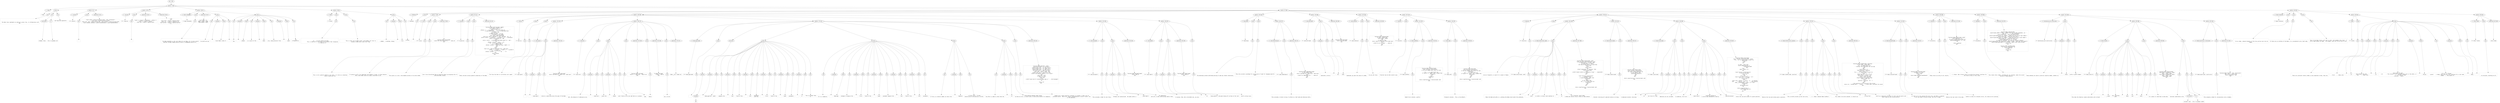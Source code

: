 digraph lpegNode {

node [fontname=Helvetica]
edge [style=dashed]

doc_0 [label="doc - 652"]


doc_0 -> { section_1}
{rank=same; section_1}

section_1 [label="section: 1-618"]


// END RANK doc_0

section_1 -> { header_2 prose_3 section_4 section_5 section_6 section_7 section_8 section_9}
{rank=same; header_2 prose_3 section_4 section_5 section_6 section_7 section_8 section_9}

header_2 [label="1 : Node"]

prose_3 [label="prose"]

section_4 [label="section: 8-17"]

section_5 [label="section: 18-37"]

section_6 [label="section: 38-54"]

section_7 [label="section: 55-66"]

section_8 [label="section: 67-580"]

section_9 [label="section: 619-642"]


// END RANK section_1

header_2 -> leaf_10
leaf_10  [color=Gray,shape=rectangle,fontname=Inconsolata,label="* Node"]
// END RANK header_2

prose_3 -> { raw_11 link_12 raw_13}
{rank=same; raw_11 link_12 raw_13}

raw_11 [label="raw"]

link_12 [label="link"]

raw_13 [label="raw"]


// END RANK prose_3

raw_11 -> leaf_14
leaf_14  [color=Gray,shape=rectangle,fontname=Inconsolata,label="


  The Node class implements an abstract syntax tree, in collaboration with
the "]
// END RANK raw_11

link_12 -> { anchortext_15 url_16}
{rank=same; anchortext_15 url_16}

anchortext_15 [label="anchortext"]

url_16 [label="url"]


// END RANK link_12

anchortext_15 -> leaf_17
leaf_17  [color=Gray,shape=rectangle,fontname=Inconsolata,label="Grammar class"]
// END RANK anchortext_15

url_16 -> leaf_18
leaf_18  [color=Gray,shape=rectangle,fontname=Inconsolata,label="hts://~/grammar.orb"]
// END RANK url_16

raw_13 -> leaf_19
leaf_19  [color=Gray,shape=rectangle,fontname=Inconsolata,label=" and lpeg more generally.

"]
// END RANK raw_13

section_4 -> { header_20 prose_21 codeblock_22}
{rank=same; header_20 prose_21 codeblock_22}

header_20 [label="4 : asserts"]

prose_21 [label="prose"]

codeblock_22 [label="code block 10-15"]


// END RANK section_4

header_20 -> leaf_23
leaf_23  [color=Gray,shape=rectangle,fontname=Inconsolata,label="**** asserts"]
// END RANK header_20

prose_21 -> { raw_24}
{rank=same; raw_24}

raw_24 [label="raw"]


// END RANK prose_21

raw_24 -> leaf_25
leaf_25  [color=Gray,shape=rectangle,fontname=Inconsolata,label="
"]
// END RANK raw_24

codeblock_22 -> leaf_26
leaf_26  [color=Gray,shape=rectangle,fontname=Inconsolata,label="local yield = assert(coroutine.yield, \"uses coroutines\")
local wrap = assert(coroutine.wrap)
local sub, find = assert(string.sub, \"uses string\"), assert(string.find)
local setmeta, getmeta = assert(setmetatable), assert(getmetatable)"]
// END RANK codeblock_22

section_5 -> { header_27 prose_28 codeblock_29 codeblock_30}
{rank=same; header_27 prose_28 codeblock_29 codeblock_30}

header_27 [label="4 : requires"]

prose_28 [label="prose"]

codeblock_29 [label="code block 20-24"]

codeblock_30 [label="code block 28-35"]


// END RANK section_5

header_27 -> leaf_31
leaf_31  [color=Gray,shape=rectangle,fontname=Inconsolata,label="**** requires"]
// END RANK header_27

prose_28 -> { raw_32}
{rank=same; raw_32}

raw_32 [label="raw"]


// END RANK prose_28

raw_32 -> leaf_33
leaf_33  [color=Gray,shape=rectangle,fontname=Inconsolata,label="
"]
// END RANK raw_32

codeblock_29 -> leaf_34
leaf_34  [color=Gray,shape=rectangle,fontname=Inconsolata,label="local s = require \"singletons\" . status ()
local a = require \"anterm\"
local dot = require \"espalier/dot\""]
// END RANK codeblock_29

codeblock_30 -> leaf_35
leaf_35  [color=Gray,shape=rectangle,fontname=Inconsolata,label="   -- ergo
   --[[
   local html = require \"espalier/html\"
   local css  = require \"espalier/css\"
   local portal = require \"espalier/portal\"
   --]]"]
// END RANK codeblock_30

section_6 -> { header_36 prose_37 codeblock_38 prose_39 prose_40}
{rank=same; header_36 prose_37 codeblock_38 prose_39 prose_40}

header_36 [label="2 : Node metatable"]

prose_37 [label="prose"]

codeblock_38 [label="code block 43-47"]

prose_39 [label="prose"]

prose_40 [label="prose"]


// END RANK section_6

header_36 -> leaf_41
leaf_41  [color=Gray,shape=rectangle,fontname=Inconsolata,label="** Node metatable"]
// END RANK header_36

prose_37 -> { raw_42}
{rank=same; raw_42}

raw_42 [label="raw"]


// END RANK prose_37

raw_42 -> leaf_43
leaf_43  [color=Gray,shape=rectangle,fontname=Inconsolata,label="

  The Node metatable is the root table for any Node, all of which should
subclass through [[Node:inherit()][hts://~/node#node:inherit()]].
"]
// END RANK raw_42

codeblock_38 -> leaf_44
leaf_44  [color=Gray,shape=rectangle,fontname=Inconsolata,label="local Node = {}
Node.__index = Node
Node.isNode = Node"]
// END RANK codeblock_38

prose_39 -> { raw_45 prespace_46 literal_47 raw_48}
{rank=same; raw_45 prespace_46 literal_47 raw_48}

raw_45 [label="raw"]

prespace_46 [label="prespace"]

literal_47 [label="literal"]

raw_48 [label="raw"]


// END RANK prose_39

raw_45 -> leaf_49
leaf_49  [color=Gray,shape=rectangle,fontname=Inconsolata,label="
we would now say"]
// END RANK raw_45

prespace_46 -> leaf_50
leaf_50  [color=Gray,shape=rectangle,fontname=Inconsolata,label=" "]
// END RANK prespace_46

literal_47 -> leaf_51
leaf_51  [color=Gray,shape=rectangle,fontname=Inconsolata,label="local Node = meta {}"]
// END RANK literal_47

raw_48 -> leaf_52
leaf_52  [color=Gray,shape=rectangle,fontname=Inconsolata,label=".
"]
// END RANK raw_48

prose_40 -> { raw_53 prespace_54 literal_55 raw_56 prespace_57 literal_58 raw_59 prespace_60 literal_61 raw_62}
{rank=same; raw_53 prespace_54 literal_55 raw_56 prespace_57 literal_58 raw_59 prespace_60 literal_61 raw_62}

raw_53 [label="raw"]

prespace_54 [label="prespace"]

literal_55 [label="literal"]

raw_56 [label="raw"]

prespace_57 [label="prespace"]

literal_58 [label="literal"]

raw_59 [label="raw"]

prespace_60 [label="prespace"]

literal_61 [label="literal"]

raw_62 [label="raw"]


// END RANK prose_40

raw_53 -> leaf_63
leaf_63  [color=Gray,shape=rectangle,fontname=Inconsolata,label="
The"]
// END RANK raw_53

prespace_54 -> leaf_64
leaf_64  [color=Gray,shape=rectangle,fontname=Inconsolata,label=" "]
// END RANK prespace_54

literal_55 -> leaf_65
leaf_65  [color=Gray,shape=rectangle,fontname=Inconsolata,label="isNode"]
// END RANK literal_55

raw_56 -> leaf_66
leaf_66  [color=Gray,shape=rectangle,fontname=Inconsolata,label=" is a quirk of the"]
// END RANK raw_56

prespace_57 -> leaf_67
leaf_67  [color=Gray,shape=rectangle,fontname=Inconsolata,label=" "]
// END RANK prespace_57

literal_58 -> leaf_68
leaf_68  [color=Gray,shape=rectangle,fontname=Inconsolata,label="Node"]
// END RANK literal_58

raw_59 -> leaf_69
leaf_69  [color=Gray,shape=rectangle,fontname=Inconsolata,label=" arcy, being distinct from"]
// END RANK raw_59

prespace_60 -> leaf_70
leaf_70  [color=Gray,shape=rectangle,fontname=Inconsolata,label=" "]
// END RANK prespace_60

literal_61 -> leaf_71
leaf_71  [color=Gray,shape=rectangle,fontname=Inconsolata,label="idEst"]
// END RANK literal_61

raw_62 -> leaf_72
leaf_72  [color=Gray,shape=rectangle,fontname=Inconsolata,label=" for
orthogonality.

"]
// END RANK raw_62

section_7 -> { header_73 prose_74 prose_75 prose_76}
{rank=same; header_73 prose_74 prose_75 prose_76}

header_73 [label="2 : Fields"]

prose_74 [label="prose"]

prose_75 [label="prose"]

prose_76 [label="prose"]


// END RANK section_7

header_73 -> leaf_77
leaf_77  [color=Gray,shape=rectangle,fontname=Inconsolata,label="** Fields"]
// END RANK header_73

prose_74 -> { raw_78}
{rank=same; raw_78}

raw_78 [label="raw"]


// END RANK prose_74

raw_78 -> leaf_79
leaf_79  [color=Gray,shape=rectangle,fontname=Inconsolata,label="

   - id :  A string naming the Node.
           This is identical to the name of the pattern that recognizes
           or captures it.
"]
// END RANK raw_78

prose_75 -> { raw_80}
{rank=same; raw_80}

raw_80 [label="raw"]


// END RANK prose_75

raw_80 -> leaf_81
leaf_81  [color=Gray,shape=rectangle,fontname=Inconsolata,label="
           This is never set on Node itself, and Grammar will fail to
           produce a Node which lacks this flag.
"]
// END RANK raw_80

prose_76 -> { raw_82 prespace_83 literal_84 raw_85}
{rank=same; raw_82 prespace_83 literal_84 raw_85}

raw_82 [label="raw"]

prespace_83 [label="prespace"]

literal_84 [label="literal"]

raw_85 [label="raw"]


// END RANK prose_76

raw_82 -> leaf_86
leaf_86  [color=Gray,shape=rectangle,fontname=Inconsolata,label="
   - isNode :  A boolean, always"]
// END RANK raw_82

prespace_83 -> leaf_87
leaf_87  [color=Gray,shape=rectangle,fontname=Inconsolata,label=" "]
// END RANK prespace_83

literal_84 -> leaf_88
leaf_88  [color=Gray,shape=rectangle,fontname=Inconsolata,label="true"]
// END RANK literal_84

raw_85 -> leaf_89
leaf_89  [color=Gray,shape=rectangle,fontname=Inconsolata,label="/truthy.

"]
// END RANK raw_85

section_8 -> { header_90 prose_91 section_92 section_93 section_94 section_95 section_96 section_97 section_98 section_99 section_100 section_101 section_102}
{rank=same; header_90 prose_91 section_92 section_93 section_94 section_95 section_96 section_97 section_98 section_99 section_100 section_101 section_102}

header_90 [label="2 : Methods"]

prose_91 [label="prose"]

section_92 [label="section: 70-84"]

section_93 [label="section: 85-127"]

section_94 [label="section: 128-238"]

section_95 [label="section: 254-261"]

section_96 [label="section: 276-286"]

section_97 [label="section: 287-306"]

section_98 [label="section: 307-333"]

section_99 [label="section: 356-512"]

section_100 [label="section: 530-548"]

section_101 [label="section: 549-580"]

section_102 [label="section: 581-606"]


// END RANK section_8

header_90 -> leaf_103
leaf_103  [color=Gray,shape=rectangle,fontname=Inconsolata,label="** Methods"]
// END RANK header_90

prose_91 -> { raw_104}
{rank=same; raw_104}

raw_104 [label="raw"]


// END RANK prose_91

raw_104 -> leaf_105
leaf_105  [color=Gray,shape=rectangle,fontname=Inconsolata,label="

"]
// END RANK raw_104

section_92 -> { header_106 prose_107 prose_108 codeblock_109}
{rank=same; header_106 prose_107 prose_108 codeblock_109}

header_106 [label="4 : toLua"]

prose_107 [label="prose"]

prose_108 [label="prose"]

codeblock_109 [label="code block 78-82"]


// END RANK section_92

header_106 -> leaf_110
leaf_110  [color=Gray,shape=rectangle,fontname=Inconsolata,label="**** toLua"]
// END RANK header_106

prose_107 -> { raw_111}
{rank=same; raw_111}

raw_111 [label="raw"]


// END RANK prose_107

raw_111 -> leaf_112
leaf_112  [color=Gray,shape=rectangle,fontname=Inconsolata,label="

This is not a general method in any sense, it's here as a backstop
while I build out Clu.
"]
// END RANK raw_111

prose_108 -> { raw_113}
{rank=same; raw_113}

raw_113 [label="raw"]


// END RANK prose_108

raw_113 -> leaf_114
leaf_114  [color=Gray,shape=rectangle,fontname=Inconsolata,label="
I'm going to call it an important root method: it says, in plain English,
that a bare Node cannot be simply converted to Lua.
"]
// END RANK raw_113

codeblock_109 -> leaf_115
leaf_115  [color=Gray,shape=rectangle,fontname=Inconsolata,label="function Node.toLua(node)
  s:halt(\"No toLua method for \" .. node.id)
end"]
// END RANK codeblock_109

section_93 -> { header_116 prose_117 prose_118 codeblock_119}
{rank=same; header_116 prose_117 prose_118 codeblock_119}

header_116 [label="3 : Visualizer"]

prose_117 [label="prose"]

prose_118 [label="prose"]

codeblock_119 [label="code block 94-125"]


// END RANK section_93

header_116 -> leaf_120
leaf_120  [color=Gray,shape=rectangle,fontname=Inconsolata,label="*** Visualizer"]
// END RANK header_116

prose_117 -> { raw_121}
{rank=same; raw_121}

raw_121 [label="raw"]


// END RANK prose_117

raw_121 -> leaf_122
leaf_122  [color=Gray,shape=rectangle,fontname=Inconsolata,label="

This gives us a nice, tree-shaped printout of an entire Node.
"]
// END RANK raw_121

prose_118 -> { raw_123}
{rank=same; raw_123}

raw_123 [label="raw"]


// END RANK prose_118

raw_123 -> leaf_124
leaf_124  [color=Gray,shape=rectangle,fontname=Inconsolata,label="
We're less disciplined than we should be about up-assigning this to
inherited Node classes.
"]
// END RANK raw_123

codeblock_119 -> leaf_125
leaf_125  [color=Gray,shape=rectangle,fontname=Inconsolata,label="function Node.toString(node, depth)
   local depth = depth or 0
   local phrase = \"\"
   phrase = (\"  \"):rep(depth) .. a.bright(node.id) .. \"    \"
      .. a.cyan(node.first) .. \"-\" .. a.cyan(node.last)
   if node[1] then
      local extra = \"    \"
      if Node.len(node) > 56 then
         --  Truncate in the middle
         local span = Node.span(node)
         local pre, post = sub(span, 1, 26), sub(span, -26, -1)
         extra = extra .. a.dim(pre) .. a.bright(\"………\") .. a.dim(post)
         extra = extra:gsub(\"\\n\", \"◼︎\")
      else
         extra = extra .. a.dim(Node.span(node):gsub(\"\\n\", \"◼︎\"))
      end
      phrase = phrase .. extra .. \"\\n\"
      for _,v in ipairs(node) do
         if (v.isNode) then
            phrase = phrase .. Node.toString(v, depth + 1)
         end
      end
   else
      local val = node.str:sub(node.first, node.last)
                          :gsub(\" \", a.clear() .. a.dim(\"_\") .. a.green())
      val = a.green(val)
      phrase = phrase .. \"    \" .. val  .. \"\\n\"
   end
   return phrase
end"]
// END RANK codeblock_119

section_94 -> { header_126 prose_127 prose_128 section_129 section_130 section_131 section_132 section_133}
{rank=same; header_126 prose_127 prose_128 section_129 section_130 section_131 section_132 section_133}

header_126 [label="3 : Metrics"]

prose_127 [label="prose"]

prose_128 [label="prose"]

section_129 [label="section: 135-145"]

section_130 [label="section: 146-174"]

section_131 [label="section: 175-222"]

section_132 [label="section: 223-238"]

section_133 [label="section: 239-253"]


// END RANK section_94

header_126 -> leaf_134
leaf_134  [color=Gray,shape=rectangle,fontname=Inconsolata,label="*** Metrics"]
// END RANK header_126

prose_127 -> { raw_135}
{rank=same; raw_135}

raw_135 [label="raw"]


// END RANK prose_127

raw_135 -> leaf_136
leaf_136  [color=Gray,shape=rectangle,fontname=Inconsolata,label="

These retrieve various general properties of the Node.
"]
// END RANK raw_135

prose_128 -> { raw_137}
{rank=same; raw_137}

raw_137 [label="raw"]


// END RANK prose_128

raw_137 -> leaf_138
leaf_138  [color=Gray,shape=rectangle,fontname=Inconsolata,label="
The focus has been on correctness over speed.

"]
// END RANK raw_137

section_129 -> { header_139 prose_140 codeblock_141}
{rank=same; header_139 prose_140 codeblock_141}

header_139 [label="4 : node:span()"]

prose_140 [label="prose"]

codeblock_141 [label="code block 139-143"]


// END RANK section_129

header_139 -> leaf_142
leaf_142  [color=Gray,shape=rectangle,fontname=Inconsolata,label="**** node:span()"]
// END RANK header_139

prose_140 -> { raw_143 prespace_144 literal_145 raw_146}
{rank=same; raw_143 prespace_144 literal_145 raw_146}

raw_143 [label="raw"]

prespace_144 [label="prespace"]

literal_145 [label="literal"]

raw_146 [label="raw"]


// END RANK prose_140

raw_143 -> leaf_147
leaf_147  [color=Gray,shape=rectangle,fontname=Inconsolata,label=""]
// END RANK raw_143

prespace_144 -> leaf_148
leaf_148  [color=Gray,shape=rectangle,fontname=Inconsolata,label=""]
// END RANK prespace_144

literal_145 -> leaf_149
leaf_149  [color=Gray,shape=rectangle,fontname=Inconsolata,label="node:span()"]
// END RANK literal_145

raw_146 -> leaf_150
leaf_150  [color=Gray,shape=rectangle,fontname=Inconsolata,label=" returns a substring across the span of the Node.
"]
// END RANK raw_146

codeblock_141 -> leaf_151
leaf_151  [color=Gray,shape=rectangle,fontname=Inconsolata,label="function Node.span(node)
   return sub(node.str, node.first, node.last)
end"]
// END RANK codeblock_141

section_130 -> { header_152 prose_153 prose_154 prose_155 codeblock_156 prose_157 codeblock_158 prose_159 codeblock_160}
{rank=same; header_152 prose_153 prose_154 prose_155 codeblock_156 prose_157 codeblock_158 prose_159 codeblock_160}

header_152 [label="4 : node:len()"]

prose_153 [label="prose"]

prose_154 [label="prose"]

prose_155 [label="prose"]

codeblock_156 [label="code block 154-158"]

prose_157 [label="prose"]

codeblock_158 [label="code block 162-166"]

prose_159 [label="prose"]

codeblock_160 [label="code block 170-172"]


// END RANK section_130

header_152 -> leaf_161
leaf_161  [color=Gray,shape=rectangle,fontname=Inconsolata,label="**** node:len()"]
// END RANK header_152

prose_153 -> { raw_162}
{rank=same; raw_162}

raw_162 [label="raw"]


// END RANK prose_153

raw_162 -> leaf_163
leaf_163  [color=Gray,shape=rectangle,fontname=Inconsolata,label="

ahh, the pleasure of indexing by one.
"]
// END RANK raw_162

prose_154 -> { prespace_164 literal_165 raw_166 prespace_167 literal_168 raw_169}
{rank=same; prespace_164 literal_165 raw_166 prespace_167 literal_168 raw_169}

prespace_164 [label="prespace"]

literal_165 [label="literal"]

raw_166 [label="raw"]

prespace_167 [label="prespace"]

literal_168 [label="literal"]

raw_169 [label="raw"]


// END RANK prose_154

prespace_164 -> leaf_170
leaf_170  [color=Gray,shape=rectangle,fontname=Inconsolata,label=""]
// END RANK prespace_164

literal_165 -> leaf_171
leaf_171  [color=Gray,shape=rectangle,fontname=Inconsolata,label="node:len()"]
// END RANK literal_165

raw_166 -> leaf_172
leaf_172  [color=Gray,shape=rectangle,fontname=Inconsolata,label=" gives the"]
// END RANK raw_166

prespace_167 -> leaf_173
leaf_173  [color=Gray,shape=rectangle,fontname=Inconsolata,label=" "]
// END RANK prespace_167

literal_168 -> leaf_174
leaf_174  [color=Gray,shape=rectangle,fontname=Inconsolata,label="#node"]
// END RANK literal_168

raw_169 -> leaf_175
leaf_175  [color=Gray,shape=rectangle,fontname=Inconsolata,label=" and I think we can just add that as a synonym.
"]
// END RANK raw_169

prose_155 -> { raw_176}
{rank=same; raw_176}

raw_176 [label="raw"]


// END RANK prose_155

raw_176 -> leaf_177
leaf_177  [color=Gray,shape=rectangle,fontname=Inconsolata,label="
hmm.
"]
// END RANK raw_176

codeblock_156 -> leaf_178
leaf_178  [color=Gray,shape=rectangle,fontname=Inconsolata,label="function Node.len(node)
    return 1 + node.last - node.first
end"]
// END RANK codeblock_156

prose_157 -> { raw_179}
{rank=same; raw_179}

raw_179 [label="raw"]


// END RANK prose_157

raw_179 -> leaf_180
leaf_180  [color=Gray,shape=rectangle,fontname=Inconsolata,label="
Hence
"]
// END RANK raw_179

codeblock_158 -> leaf_181
leaf_181  [color=Gray,shape=rectangle,fontname=Inconsolata,label="fn Node.len(node)
   -> @last - @first
end"]
// END RANK codeblock_158

prose_159 -> { raw_182}
{rank=same; raw_182}

raw_182 [label="raw"]


// END RANK prose_159

raw_182 -> leaf_183
leaf_183  [color=Gray,shape=rectangle,fontname=Inconsolata,label="
yes, we can:
"]
// END RANK raw_182

codeblock_160 -> leaf_184
leaf_184  [color=Gray,shape=rectangle,fontname=Inconsolata,label="Node.__len = Node.len"]
// END RANK codeblock_160

section_131 -> { header_185 prose_186 structure_187 prose_188 prose_189 prose_190 prose_191 prose_192 codeblock_193}
{rank=same; header_185 prose_186 structure_187 prose_188 prose_189 prose_190 prose_191 prose_192 codeblock_193}

header_185 [label="4 : Node:gap(node)"]

prose_186 [label="prose"]

structure_187 [label="structure"]

prose_188 [label="prose"]

prose_189 [label="prose"]

prose_190 [label="prose"]

prose_191 [label="prose"]

prose_192 [label="prose"]

codeblock_193 [label="code block 200-220"]


// END RANK section_131

header_185 -> leaf_194
leaf_194  [color=Gray,shape=rectangle,fontname=Inconsolata,label="**** Node:gap(node)"]
// END RANK header_185

prose_186 -> { raw_195}
{rank=same; raw_195}

raw_195 [label="raw"]


// END RANK prose_186

raw_195 -> leaf_196
leaf_196  [color=Gray,shape=rectangle,fontname=Inconsolata,label="
"]
// END RANK raw_195

structure_187 -> { hashline_197}
{rank=same; hashline_197}

hashline_197 [label="hashline"]


// END RANK structure_187

hashline_197 -> { hashtag_198}
{rank=same; hashtag_198}

hashtag_198 [label="hashtag"]


// END RANK hashline_197

hashtag_198 -> leaf_199
leaf_199  [color=Gray,shape=rectangle,fontname=Inconsolata,label="NB"]
// END RANK hashtag_198

prose_188 -> { prespace_200 literal_201 raw_202 prespace_203 literal_204 raw_205 prespace_206 literal_207 raw_208 prespace_209 literal_210 raw_211 prespace_212 literal_213 raw_214 prespace_215 bold_216 raw_217}
{rank=same; prespace_200 literal_201 raw_202 prespace_203 literal_204 raw_205 prespace_206 literal_207 raw_208 prespace_209 literal_210 raw_211 prespace_212 literal_213 raw_214 prespace_215 bold_216 raw_217}

prespace_200 [label="prespace"]

literal_201 [label="literal"]

raw_202 [label="raw"]

prespace_203 [label="prespace"]

literal_204 [label="literal"]

raw_205 [label="raw"]

prespace_206 [label="prespace"]

literal_207 [label="literal"]

raw_208 [label="raw"]

prespace_209 [label="prespace"]

literal_210 [label="literal"]

raw_211 [label="raw"]

prespace_212 [label="prespace"]

literal_213 [label="literal"]

raw_214 [label="raw"]

prespace_215 [label="prespace"]

bold_216 [label="bold"]

raw_217 [label="raw"]


// END RANK prose_188

prespace_200 -> leaf_218
leaf_218  [color=Gray,shape=rectangle,fontname=Inconsolata,label=""]
// END RANK prespace_200

literal_201 -> leaf_219
leaf_219  [color=Gray,shape=rectangle,fontname=Inconsolata,label="Node.gap(left, right)"]
// END RANK literal_201

raw_202 -> leaf_220
leaf_220  [color=Gray,shape=rectangle,fontname=Inconsolata,label=" compares the"]
// END RANK raw_202

prespace_203 -> leaf_221
leaf_221  [color=Gray,shape=rectangle,fontname=Inconsolata,label=" "]
// END RANK prespace_203

literal_204 -> leaf_222
leaf_222  [color=Gray,shape=rectangle,fontname=Inconsolata,label="last"]
// END RANK literal_204

raw_205 -> leaf_223
leaf_223  [color=Gray,shape=rectangle,fontname=Inconsolata,label=" field of the"]
// END RANK raw_205

prespace_206 -> leaf_224
leaf_224  [color=Gray,shape=rectangle,fontname=Inconsolata,label=" "]
// END RANK prespace_206

literal_207 -> leaf_225
leaf_225  [color=Gray,shape=rectangle,fontname=Inconsolata,label="left"]
// END RANK literal_207

raw_208 -> leaf_226
leaf_226  [color=Gray,shape=rectangle,fontname=Inconsolata,label=" parameter
with the"]
// END RANK raw_208

prespace_209 -> leaf_227
leaf_227  [color=Gray,shape=rectangle,fontname=Inconsolata,label=" "]
// END RANK prespace_209

literal_210 -> leaf_228
leaf_228  [color=Gray,shape=rectangle,fontname=Inconsolata,label="first"]
// END RANK literal_210

raw_211 -> leaf_229
leaf_229  [color=Gray,shape=rectangle,fontname=Inconsolata,label=" field of the"]
// END RANK raw_211

prespace_212 -> leaf_230
leaf_230  [color=Gray,shape=rectangle,fontname=Inconsolata,label=" "]
// END RANK prespace_212

literal_213 -> leaf_231
leaf_231  [color=Gray,shape=rectangle,fontname=Inconsolata,label="right"]
// END RANK literal_213

raw_214 -> leaf_232
leaf_232  [color=Gray,shape=rectangle,fontname=Inconsolata,label=" parameter,"]
// END RANK raw_214

prespace_215 -> leaf_233
leaf_233  [color=Gray,shape=rectangle,fontname=Inconsolata,label=" "]
// END RANK prespace_215

bold_216 -> leaf_234
leaf_234  [color=Gray,shape=rectangle,fontname=Inconsolata,label="if"]
// END RANK bold_216

raw_217 -> leaf_235
leaf_235  [color=Gray,shape=rectangle,fontname=Inconsolata,label=" this is greater than
0.
"]
// END RANK raw_217

prose_189 -> { raw_236 prespace_237 literal_238 raw_239 prespace_240 literal_241 raw_242 prespace_243 literal_244 raw_245 prespace_246 literal_247 raw_248 prespace_249 literal_250 raw_251}
{rank=same; raw_236 prespace_237 literal_238 raw_239 prespace_240 literal_241 raw_242 prespace_243 literal_244 raw_245 prespace_246 literal_247 raw_248 prespace_249 literal_250 raw_251}

raw_236 [label="raw"]

prespace_237 [label="prespace"]

literal_238 [label="literal"]

raw_239 [label="raw"]

prespace_240 [label="prespace"]

literal_241 [label="literal"]

raw_242 [label="raw"]

prespace_243 [label="prespace"]

literal_244 [label="literal"]

raw_245 [label="raw"]

prespace_246 [label="prespace"]

literal_247 [label="literal"]

raw_248 [label="raw"]

prespace_249 [label="prespace"]

literal_250 [label="literal"]

raw_251 [label="raw"]


// END RANK prose_189

raw_236 -> leaf_252
leaf_252  [color=Gray,shape=rectangle,fontname=Inconsolata,label="
If it is negative,"]
// END RANK raw_236

prespace_237 -> leaf_253
leaf_253  [color=Gray,shape=rectangle,fontname=Inconsolata,label=" "]
// END RANK prespace_237

literal_238 -> leaf_254
leaf_254  [color=Gray,shape=rectangle,fontname=Inconsolata,label="Node.gap"]
// END RANK literal_238

raw_239 -> leaf_255
leaf_255  [color=Gray,shape=rectangle,fontname=Inconsolata,label=" attempts to measure the"]
// END RANK raw_239

prespace_240 -> leaf_256
leaf_256  [color=Gray,shape=rectangle,fontname=Inconsolata,label=" "]
// END RANK prespace_240

literal_241 -> leaf_257
leaf_257  [color=Gray,shape=rectangle,fontname=Inconsolata,label="first"]
// END RANK literal_241

raw_242 -> leaf_258
leaf_258  [color=Gray,shape=rectangle,fontname=Inconsolata,label=" field of the"]
// END RANK raw_242

prespace_243 -> leaf_259
leaf_259  [color=Gray,shape=rectangle,fontname=Inconsolata,label=""]
// END RANK prespace_243

literal_244 -> leaf_260
leaf_260  [color=Gray,shape=rectangle,fontname=Inconsolata,label="right"]
// END RANK literal_244

raw_245 -> leaf_261
leaf_261  [color=Gray,shape=rectangle,fontname=Inconsolata,label=" parameter against the"]
// END RANK raw_245

prespace_246 -> leaf_262
leaf_262  [color=Gray,shape=rectangle,fontname=Inconsolata,label=" "]
// END RANK prespace_246

literal_247 -> leaf_263
leaf_263  [color=Gray,shape=rectangle,fontname=Inconsolata,label="last"]
// END RANK literal_247

raw_248 -> leaf_264
leaf_264  [color=Gray,shape=rectangle,fontname=Inconsolata,label=" field of the"]
// END RANK raw_248

prespace_249 -> leaf_265
leaf_265  [color=Gray,shape=rectangle,fontname=Inconsolata,label=" "]
// END RANK prespace_249

literal_250 -> leaf_266
leaf_266  [color=Gray,shape=rectangle,fontname=Inconsolata,label="left"]
// END RANK literal_250

raw_251 -> leaf_267
leaf_267  [color=Gray,shape=rectangle,fontname=Inconsolata,label=" parameter.
"]
// END RANK raw_251

prose_190 -> { raw_268 prespace_269 bold_270 raw_271}
{rank=same; raw_268 prespace_269 bold_270 raw_271}

raw_268 [label="raw"]

prespace_269 [label="prespace"]

bold_270 [label="bold"]

raw_271 [label="raw"]


// END RANK prose_190

raw_268 -> leaf_272
leaf_272  [color=Gray,shape=rectangle,fontname=Inconsolata,label="
If this is a natural number we return the"]
// END RANK raw_268

prespace_269 -> leaf_273
leaf_273  [color=Gray,shape=rectangle,fontname=Inconsolata,label=" "]
// END RANK prespace_269

bold_270 -> leaf_274
leaf_274  [color=Gray,shape=rectangle,fontname=Inconsolata,label="negation"]
// END RANK bold_270

raw_271 -> leaf_275
leaf_275  [color=Gray,shape=rectangle,fontname=Inconsolata,label=" of this value.  If both
should prove to be positive, we halt.
"]
// END RANK raw_271

prose_191 -> { raw_276 prespace_277 literal_278 raw_279}
{rank=same; raw_276 prespace_277 literal_278 raw_279}

raw_276 [label="raw"]

prespace_277 [label="prespace"]

literal_278 [label="literal"]

raw_279 [label="raw"]


// END RANK prose_191

raw_276 -> leaf_280
leaf_280  [color=Gray,shape=rectangle,fontname=Inconsolata,label="
No effort is made to check that the"]
// END RANK raw_276

prespace_277 -> leaf_281
leaf_281  [color=Gray,shape=rectangle,fontname=Inconsolata,label=" "]
// END RANK prespace_277

literal_278 -> leaf_282
leaf_282  [color=Gray,shape=rectangle,fontname=Inconsolata,label="str"]
// END RANK literal_278

raw_279 -> leaf_283
leaf_283  [color=Gray,shape=rectangle,fontname=Inconsolata,label=" field matches between nodes unless
we have an error, in which case it could prove helpful for diagnosis.
"]
// END RANK raw_279

prose_192 -> { raw_284}
{rank=same; raw_284}

raw_284 [label="raw"]


// END RANK prose_192

raw_284 -> leaf_285
leaf_285  [color=Gray,shape=rectangle,fontname=Inconsolata,label="
Indeed such a check would be a disaster in streams or other sort of
piecewise parse.  Which will require implementation in and of itself, but
in the meantime...
"]
// END RANK raw_284

codeblock_193 -> leaf_286
leaf_286  [color=Gray,shape=rectangle,fontname=Inconsolata,label="function Node.gap(left, right)
  assert(left.last, \"no left.last\")
  assert(right.first, \"no right.first\")
  assert(right.last, \"no right.last\")
  assert(left.first, \"no left.first\")
  if left.first >= right.last then
    local left, right = right, left
  elseif left.last > right.first then
    s:halt(\"overlapping regions or str issue\")
  end
  local gap = left
  if gap >= 0 then
    return gap
  else
    s:halt(\"some kind of situation where gap is \" .. tostring(gap))
  end

  return nil
end"]
// END RANK codeblock_193

section_132 -> { header_287 prose_288 prose_289 codeblock_290}
{rank=same; header_287 prose_288 prose_289 codeblock_290}

header_287 [label="4 : node:dotLabel()"]

prose_288 [label="prose"]

prose_289 [label="prose"]

codeblock_290 [label="code block 232-236"]


// END RANK section_132

header_287 -> leaf_291
leaf_291  [color=Gray,shape=rectangle,fontname=Inconsolata,label="**** node:dotLabel()"]
// END RANK header_287

prose_288 -> { raw_292}
{rank=same; raw_292}

raw_292 [label="raw"]


// END RANK prose_288

raw_292 -> leaf_293
leaf_293  [color=Gray,shape=rectangle,fontname=Inconsolata,label="

This provides a label for dot files.
"]
// END RANK raw_292

prose_289 -> { raw_294 prespace_295 literal_296 raw_297}
{rank=same; raw_294 prespace_295 literal_296 raw_297}

raw_294 [label="raw"]

prespace_295 [label="prespace"]

literal_296 [label="literal"]

raw_297 [label="raw"]


// END RANK prose_289

raw_294 -> leaf_298
leaf_298  [color=Gray,shape=rectangle,fontname=Inconsolata,label="
Perhaps over-specialized.  We might prefer a"]
// END RANK raw_294

prespace_295 -> leaf_299
leaf_299  [color=Gray,shape=rectangle,fontname=Inconsolata,label=" "]
// END RANK prespace_295

literal_296 -> leaf_300
leaf_300  [color=Gray,shape=rectangle,fontname=Inconsolata,label="node:label()"]
// END RANK literal_296

raw_297 -> leaf_301
leaf_301  [color=Gray,shape=rectangle,fontname=Inconsolata,label=" for generality
and call it when constructing labile trees.
"]
// END RANK raw_297

codeblock_290 -> leaf_302
leaf_302  [color=Gray,shape=rectangle,fontname=Inconsolata,label="function Node.dotLabel(node)
  return node.id
end"]
// END RANK codeblock_290

section_133 -> { header_303 prose_304 prose_305 codeblock_306 prose_307}
{rank=same; header_303 prose_304 prose_305 codeblock_306 prose_307}

header_303 [label="4 : node:label()"]

prose_304 [label="prose"]

prose_305 [label="prose"]

codeblock_306 [label="code block 245-249"]

prose_307 [label="prose"]


// END RANK section_133

header_303 -> leaf_308
leaf_308  [color=Gray,shape=rectangle,fontname=Inconsolata,label="**** node:label()"]
// END RANK header_303

prose_304 -> { raw_309}
{rank=same; raw_309}

raw_309 [label="raw"]


// END RANK prose_304

raw_309 -> leaf_310
leaf_310  [color=Gray,shape=rectangle,fontname=Inconsolata,label="

A synonym, then. But a heritable one, you see.
"]
// END RANK raw_309

prose_305 -> { prespace_311 literal_312 raw_313}
{rank=same; prespace_311 literal_312 raw_313}

prespace_311 [label="prespace"]

literal_312 [label="literal"]

raw_313 [label="raw"]


// END RANK prose_305

prespace_311 -> leaf_314
leaf_314  [color=Gray,shape=rectangle,fontname=Inconsolata,label=""]
// END RANK prespace_311

literal_312 -> leaf_315
leaf_315  [color=Gray,shape=rectangle,fontname=Inconsolata,label="id"]
// END RANK literal_312

raw_313 -> leaf_316
leaf_316  [color=Gray,shape=rectangle,fontname=Inconsolata,label=" being generic, and genre being all we have at the root:
"]
// END RANK raw_313

codeblock_306 -> leaf_317
leaf_317  [color=Gray,shape=rectangle,fontname=Inconsolata,label="function Node.label(node)
   return node.id
end"]
// END RANK codeblock_306

prose_307 -> { raw_318}
{rank=same; raw_318}

raw_318 [label="raw"]


// END RANK prose_307

raw_318 -> leaf_319
leaf_319  [color=Gray,shape=rectangle,fontname=Inconsolata,label="
Worth writing twice.

"]
// END RANK raw_318

section_95 -> { header_320 prose_321 prose_322 section_323}
{rank=same; header_320 prose_321 prose_322 section_323}

header_320 [label="3 : Backstops"]

prose_321 [label="prose"]

prose_322 [label="prose"]

section_323 [label="section: 262-275"]


// END RANK section_95

header_320 -> leaf_324
leaf_324  [color=Gray,shape=rectangle,fontname=Inconsolata,label="*** Backstops"]
// END RANK header_320

prose_321 -> { raw_325}
{rank=same; raw_325}

raw_325 [label="raw"]


// END RANK prose_321

raw_325 -> leaf_326
leaf_326  [color=Gray,shape=rectangle,fontname=Inconsolata,label="

The backstops prevent malformed parsing of some key format transitions.
"]
// END RANK raw_325

prose_322 -> { raw_327}
{rank=same; raw_327}

raw_327 [label="raw"]


// END RANK prose_322

raw_327 -> leaf_328
leaf_328  [color=Gray,shape=rectangle,fontname=Inconsolata,label="
They also provide a paradigm for writing more of same for language-specific
cases.

"]
// END RANK raw_327

section_323 -> { header_329 prose_330 codeblock_331}
{rank=same; header_329 prose_330 codeblock_331}

header_329 [label="4 : node:toMarkdown()"]

prose_330 [label="prose"]

codeblock_331 [label="code block 266-274"]


// END RANK section_323

header_329 -> leaf_332
leaf_332  [color=Gray,shape=rectangle,fontname=Inconsolata,label="**** node:toMarkdown()"]
// END RANK header_329

prose_330 -> { raw_333}
{rank=same; raw_333}

raw_333 [label="raw"]


// END RANK prose_330

raw_333 -> leaf_334
leaf_334  [color=Gray,shape=rectangle,fontname=Inconsolata,label="

This provides a literal string if called on a leaf node and otherwise halts.
"]
// END RANK raw_333

codeblock_331 -> leaf_335
leaf_335  [color=Gray,shape=rectangle,fontname=Inconsolata,label="function Node.toMarkdown(node)
  if not node[1] then
    return sub(node.str, node.first, node.last)
  else
    s:halt(\"no toMarkdown for \" .. node.id)
  end
end"]
// END RANK codeblock_331

section_96 -> { header_336 prose_337 codeblock_338}
{rank=same; header_336 prose_337 codeblock_338}

header_336 [label="3 : node:dot(node)"]

prose_337 [label="prose"]

codeblock_338 [label="code block 280-284"]


// END RANK section_96

header_336 -> leaf_339
leaf_339  [color=Gray,shape=rectangle,fontname=Inconsolata,label="*** node:dot(node)"]
// END RANK header_336

prose_337 -> { raw_340 prespace_341 literal_342 raw_343}
{rank=same; raw_340 prespace_341 literal_342 raw_343}

raw_340 [label="raw"]

prespace_341 [label="prespace"]

literal_342 [label="literal"]

raw_343 [label="raw"]


// END RANK prose_337

raw_340 -> leaf_344
leaf_344  [color=Gray,shape=rectangle,fontname=Inconsolata,label="

Generates a entire"]
// END RANK raw_340

prespace_341 -> leaf_345
leaf_345  [color=Gray,shape=rectangle,fontname=Inconsolata,label=" "]
// END RANK prespace_341

literal_342 -> leaf_346
leaf_346  [color=Gray,shape=rectangle,fontname=Inconsolata,label="dot"]
// END RANK literal_342

raw_343 -> leaf_347
leaf_347  [color=Gray,shape=rectangle,fontname=Inconsolata,label=" node.
"]
// END RANK raw_343

codeblock_338 -> leaf_348
leaf_348  [color=Gray,shape=rectangle,fontname=Inconsolata,label="function Node.dot(node)
  return dot.dot(node)
end"]
// END RANK codeblock_338

section_97 -> { header_349 prose_350 prose_351 codeblock_352}
{rank=same; header_349 prose_350 prose_351 codeblock_352}

header_349 [label="3 : node:toValue()"]

prose_350 [label="prose"]

prose_351 [label="prose"]

codeblock_352 [label="code block 293-304"]


// END RANK section_97

header_349 -> leaf_353
leaf_353  [color=Gray,shape=rectangle,fontname=Inconsolata,label="*** node:toValue()"]
// END RANK header_349

prose_350 -> { raw_354}
{rank=same; raw_354}

raw_354 [label="raw"]


// END RANK prose_350

raw_354 -> leaf_355
leaf_355  [color=Gray,shape=rectangle,fontname=Inconsolata,label="

Sometimes you want the value of a Node.
"]
// END RANK raw_354

prose_351 -> { raw_356}
{rank=same; raw_356}

raw_356 [label="raw"]


// END RANK prose_351

raw_356 -> leaf_357
leaf_357  [color=Gray,shape=rectangle,fontname=Inconsolata,label="
So you call this:
"]
// END RANK raw_356

codeblock_352 -> leaf_358
leaf_358  [color=Gray,shape=rectangle,fontname=Inconsolata,label="function Node.toValue(node)
  if node.__VALUE then
    return node.__VALUE
  end
  if node.str then
    return node.str:sub(node.first,node.last)
  else
    s:halt(\"no str on node \" .. node.id)
  end
end"]
// END RANK codeblock_352

section_98 -> { header_359 prose_360 section_361 section_362}
{rank=same; header_359 prose_360 section_361 section_362}

header_359 [label="3 : Iterators"]

prose_360 [label="prose"]

section_361 [label="section: 312-333"]

section_362 [label="section: 334-355"]


// END RANK section_98

header_359 -> leaf_363
leaf_363  [color=Gray,shape=rectangle,fontname=Inconsolata,label="*** Iterators"]
// END RANK header_359

prose_360 -> { raw_364}
{rank=same; raw_364}

raw_364 [label="raw"]


// END RANK prose_360

raw_364 -> leaf_365
leaf_365  [color=Gray,shape=rectangle,fontname=Inconsolata,label="

Traversal may be done several ways.

"]
// END RANK raw_364

section_361 -> { header_366 prose_367 codeblock_368}
{rank=same; header_366 prose_367 codeblock_368}

header_366 [label="4 : Node.walkPost"]

prose_367 [label="prose"]

codeblock_368 [label="code block 316-331"]


// END RANK section_361

header_366 -> leaf_369
leaf_369  [color=Gray,shape=rectangle,fontname=Inconsolata,label="**** Node.walkPost"]
// END RANK header_366

prose_367 -> { raw_370}
{rank=same; raw_370}

raw_370 [label="raw"]


// END RANK prose_367

raw_370 -> leaf_371
leaf_371  [color=Gray,shape=rectangle,fontname=Inconsolata,label="

Depth-first iterator, postfix
"]
// END RANK raw_370

codeblock_368 -> leaf_372
leaf_372  [color=Gray,shape=rectangle,fontname=Inconsolata,label="function Node.walkPost(node)
    local function traverse(ast)
        if not ast.isNode then return nil end

        for _, v in ipairs(ast) do
            if type(v) == 'table' and v.isNode then
              traverse(v)
            end
        end
        yield(ast)
    end

    return wrap(function() traverse(node) end)
end"]
// END RANK codeblock_368

section_362 -> { header_373 prose_374 codeblock_375}
{rank=same; header_373 prose_374 codeblock_375}

header_373 [label="4 : Node.walk"]

prose_374 [label="prose"]

codeblock_375 [label="code block 338-353"]


// END RANK section_362

header_373 -> leaf_376
leaf_376  [color=Gray,shape=rectangle,fontname=Inconsolata,label="**** Node.walk"]
// END RANK header_373

prose_374 -> { raw_377}
{rank=same; raw_377}

raw_377 [label="raw"]


// END RANK prose_374

raw_377 -> leaf_378
leaf_378  [color=Gray,shape=rectangle,fontname=Inconsolata,label="

Presearch iterator.  This is the default.
"]
// END RANK raw_377

codeblock_375 -> leaf_379
leaf_379  [color=Gray,shape=rectangle,fontname=Inconsolata,label="function Node.walk(node)
  local function traverse(ast)
    if not ast.isNode then return nil end
    yield(ast)
    for _, v in ipairs(ast) do
      if type(v) == 'table' and v.isNode then
        traverse(v)
      end
    end
  end

  return wrap(function() traverse(node) end)
end
"]
// END RANK codeblock_375

section_99 -> { header_380 prose_381 section_382 section_383 section_384 section_385 section_386}
{rank=same; header_380 prose_381 section_382 section_383 section_384 section_385 section_386}

header_380 [label="3 : Selection"]

prose_381 [label="prose"]

section_382 [label="section: 361-400"]

section_383 [label="section: 401-419"]

section_384 [label="section: 420-469"]

section_385 [label="section: 470-512"]

section_386 [label="section: 513-529"]


// END RANK section_99

header_380 -> leaf_387
leaf_387  [color=Gray,shape=rectangle,fontname=Inconsolata,label="*** Selection"]
// END RANK header_380

prose_381 -> { raw_388}
{rank=same; raw_388}

raw_388 [label="raw"]


// END RANK prose_381

raw_388 -> leaf_389
leaf_389  [color=Gray,shape=rectangle,fontname=Inconsolata,label="

We are frequently in search of a subset of Nodes:

"]
// END RANK raw_388

section_382 -> { header_390 prose_391 codeblock_392}
{rank=same; header_390 prose_391 codeblock_392}

header_390 [label="4 : Node.select(node, pred)"]

prose_391 [label="prose"]

codeblock_392 [label="code block 367-398"]


// END RANK section_382

header_390 -> leaf_393
leaf_393  [color=Gray,shape=rectangle,fontname=Inconsolata,label="**** Node.select(node, pred)"]
// END RANK header_390

prose_391 -> { raw_394 prespace_395 literal_396 raw_397 prespace_398 literal_399 raw_400}
{rank=same; raw_394 prespace_395 literal_396 raw_397 prespace_398 literal_399 raw_400}

raw_394 [label="raw"]

prespace_395 [label="prespace"]

literal_396 [label="literal"]

raw_397 [label="raw"]

prespace_398 [label="prespace"]

literal_399 [label="literal"]

raw_400 [label="raw"]


// END RANK prose_391

raw_394 -> leaf_401
leaf_401  [color=Gray,shape=rectangle,fontname=Inconsolata,label="

  Takes the Node and walks it, yielding the Nodes which match the predicate."]
// END RANK raw_394

prespace_395 -> leaf_402
leaf_402  [color=Gray,shape=rectangle,fontname=Inconsolata,label=""]
// END RANK prespace_395

literal_396 -> leaf_403
leaf_403  [color=Gray,shape=rectangle,fontname=Inconsolata,label="pred"]
// END RANK literal_396

raw_397 -> leaf_404
leaf_404  [color=Gray,shape=rectangle,fontname=Inconsolata,label=" is either a string, which matches to"]
// END RANK raw_397

prespace_398 -> leaf_405
leaf_405  [color=Gray,shape=rectangle,fontname=Inconsolata,label=" "]
// END RANK prespace_398

literal_399 -> leaf_406
leaf_406  [color=Gray,shape=rectangle,fontname=Inconsolata,label="id"]
// END RANK literal_399

raw_400 -> leaf_407
leaf_407  [color=Gray,shape=rectangle,fontname=Inconsolata,label=", or a function, which takes
a Node and returns true or false on some premise.
"]
// END RANK raw_400

codeblock_392 -> leaf_408
leaf_408  [color=Gray,shape=rectangle,fontname=Inconsolata,label="function Node.select(node, pred)
   local function qualifies(node, pred)
      if type(pred) == 'string' then
         if type(node) == 'table'
          and node.id and node.id == pred then
            return true
         else
            return false
         end
      elseif type(pred) == 'function' then
         return pred(node)
      else
         s:halt(\"cannot select on predicate of type \" .. type(pred))
      end
   end

   local function traverse(ast)
      -- breadth first
      if qualifies(ast, pred) then
         yield(ast)
      end
      if ast.isNode then
         for _, v in ipairs(ast) do
            traverse(v)
         end
      end
   end

   return wrap(function() traverse(node) end)
end"]
// END RANK codeblock_392

section_383 -> { header_409 prose_410 codeblock_411}
{rank=same; header_409 prose_410 codeblock_411}

header_409 [label="4 : Node.tokens(node)"]

prose_410 [label="prose"]

codeblock_411 [label="code block 405-417"]


// END RANK section_383

header_409 -> leaf_412
leaf_412  [color=Gray,shape=rectangle,fontname=Inconsolata,label="**** Node.tokens(node)"]
// END RANK header_409

prose_410 -> { raw_413}
{rank=same; raw_413}

raw_413 [label="raw"]


// END RANK prose_410

raw_413 -> leaf_414
leaf_414  [color=Gray,shape=rectangle,fontname=Inconsolata,label="

  Iterator returning all captured values as strings.
"]
// END RANK raw_413

codeblock_411 -> leaf_415
leaf_415  [color=Gray,shape=rectangle,fontname=Inconsolata,label="function Node.tokens(node)
  local function traverse(ast)
    for node in Node.walk(ast) do
      if not node[1] then
        yield(node:toValue())
      end
    end
  end

  return wrap(function() traverse(node) end)
end"]
// END RANK codeblock_411

section_384 -> { header_416 prose_417 prose_418 prose_419 codeblock_420}
{rank=same; header_416 prose_417 prose_418 prose_419 codeblock_420}

header_416 [label="4 : Node.lines(node)"]

prose_417 [label="prose"]

prose_418 [label="prose"]

prose_419 [label="prose"]

codeblock_420 [label="code block 430-467"]


// END RANK section_384

header_416 -> leaf_421
leaf_421  [color=Gray,shape=rectangle,fontname=Inconsolata,label="**** Node.lines(node)"]
// END RANK header_416

prose_417 -> { raw_422 prespace_423 literal_424 raw_425}
{rank=same; raw_422 prespace_423 literal_424 raw_425}

raw_422 [label="raw"]

prespace_423 [label="prespace"]

literal_424 [label="literal"]

raw_425 [label="raw"]


// END RANK prose_417

raw_422 -> leaf_426
leaf_426  [color=Gray,shape=rectangle,fontname=Inconsolata,label="

A memoized iterator returning"]
// END RANK raw_422

prespace_423 -> leaf_427
leaf_427  [color=Gray,shape=rectangle,fontname=Inconsolata,label=" "]
// END RANK prespace_423

literal_424 -> leaf_428
leaf_428  [color=Gray,shape=rectangle,fontname=Inconsolata,label="str"]
// END RANK literal_424

raw_425 -> leaf_429
leaf_429  [color=Gray,shape=rectangle,fontname=Inconsolata,label=" one line at a time.
"]
// END RANK raw_425

prose_418 -> { raw_430}
{rank=same; raw_430}

raw_430 [label="raw"]


// END RANK prose_418

raw_430 -> leaf_431
leaf_431  [color=Gray,shape=rectangle,fontname=Inconsolata,label="
Newlines are not included.
"]
// END RANK raw_430

prose_419 -> { raw_432 prespace_433 literal_434 raw_435 prespace_436 literal_437 raw_438}
{rank=same; raw_432 prespace_433 literal_434 raw_435 prespace_436 literal_437 raw_438}

raw_432 [label="raw"]

prespace_433 [label="prespace"]

literal_434 [label="literal"]

raw_435 [label="raw"]

prespace_436 [label="prespace"]

literal_437 [label="literal"]

raw_438 [label="raw"]


// END RANK prose_419

raw_432 -> leaf_439
leaf_439  [color=Gray,shape=rectangle,fontname=Inconsolata,label="
In addition, the first"]
// END RANK raw_432

prespace_433 -> leaf_440
leaf_440  [color=Gray,shape=rectangle,fontname=Inconsolata,label=" "]
// END RANK prespace_433

literal_434 -> leaf_441
leaf_441  [color=Gray,shape=rectangle,fontname=Inconsolata,label="node:lines()"]
// END RANK literal_434

raw_435 -> leaf_442
leaf_442  [color=Gray,shape=rectangle,fontname=Inconsolata,label=" traversal builds up
a source map subsequently used by"]
// END RANK raw_435

prespace_436 -> leaf_443
leaf_443  [color=Gray,shape=rectangle,fontname=Inconsolata,label=" "]
// END RANK prespace_436

literal_437 -> leaf_444
leaf_444  [color=Gray,shape=rectangle,fontname=Inconsolata,label="node:atLine(pos)"]
// END RANK literal_437

raw_438 -> leaf_445
leaf_445  [color=Gray,shape=rectangle,fontname=Inconsolata,label=" to
return the line and column of a given position.
"]
// END RANK raw_438

codeblock_420 -> leaf_446
leaf_446  [color=Gray,shape=rectangle,fontname=Inconsolata,label="function Node.lines(node)
  local function yieldLines(node, linum)
     for _, str in ipairs(node.__lines) do
        yield(str)
      end
  end

  if node.__lines then
     return wrap(function ()
                    yieldLines(node)
                 end)
  else
     node.__lines = {}
  end

  local function buildLines(str)
      if str == nil then
        return nil
      end
      local rest = \"\"
      local first, last = find(str, \"\\n\")
      if first == nil then
        return nil
      else
        local line = sub(str, 1, first - 1) -- no newline
        rest       = sub(str, last + 1)    -- skip newline
        node.__lines[#node.__lines + 1] = line
        yield(line)
      end
      buildLines(rest)
  end

  return wrap(function ()
            buildLines(node.str)
         end)
end"]
// END RANK codeblock_420

section_385 -> { header_447 prose_448 prose_449 prose_450 prose_451 prose_452 codeblock_453}
{rank=same; header_447 prose_448 prose_449 prose_450 prose_451 prose_452 codeblock_453}

header_447 [label="4 : Node.linePos(node, position)"]

prose_448 [label="prose"]

prose_449 [label="prose"]

prose_450 [label="prose"]

prose_451 [label="prose"]

prose_452 [label="prose"]

codeblock_453 [label="code block 485-510"]


// END RANK section_385

header_447 -> leaf_454
leaf_454  [color=Gray,shape=rectangle,fontname=Inconsolata,label="**** Node.linePos(node, position)"]
// END RANK header_447

prose_448 -> { raw_455}
{rank=same; raw_455}

raw_455 [label="raw"]


// END RANK prose_448

raw_455 -> leaf_456
leaf_456  [color=Gray,shape=rectangle,fontname=Inconsolata,label="

Returns the line and column given a position.
"]
// END RANK raw_455

prose_449 -> { raw_457}
{rank=same; raw_457}

raw_457 [label="raw"]


// END RANK prose_449

raw_457 -> leaf_458
leaf_458  [color=Gray,shape=rectangle,fontname=Inconsolata,label="
This currently builds up the line array.
"]
// END RANK raw_457

prose_450 -> { raw_459}
{rank=same; raw_459}

raw_459 [label="raw"]


// END RANK prose_450

raw_459 -> leaf_460
leaf_460  [color=Gray,shape=rectangle,fontname=Inconsolata,label="
- [ ]  #todo  Optimal Node.linePos().
"]
// END RANK raw_459

prose_451 -> { raw_461 prespace_462 literal_463 raw_464}
{rank=same; raw_461 prespace_462 literal_463 raw_464}

raw_461 [label="raw"]

prespace_462 [label="prespace"]

literal_463 [label="literal"]

raw_464 [label="raw"]


// END RANK prose_451

raw_461 -> leaf_465
leaf_465  [color=Gray,shape=rectangle,fontname=Inconsolata,label="
       This needs to be more optimal; it should use"]
// END RANK raw_461

prespace_462 -> leaf_466
leaf_466  [color=Gray,shape=rectangle,fontname=Inconsolata,label=" "]
// END RANK prespace_462

literal_463 -> leaf_467
leaf_467  [color=Gray,shape=rectangle,fontname=Inconsolata,label="string.find"]
// END RANK literal_463

raw_464 -> leaf_468
leaf_468  [color=Gray,shape=rectangle,fontname=Inconsolata,label=" to
       build up a memoized collection of start and end points and
       never break up the string directly.
"]
// END RANK raw_464

prose_452 -> { raw_469}
{rank=same; raw_469}

raw_469 [label="raw"]


// END RANK prose_452

raw_469 -> leaf_470
leaf_470  [color=Gray,shape=rectangle,fontname=Inconsolata,label="
       At least we're only paying the price once, but Node is supposed
       to be lazy about slicing strings, and this is eager.
"]
// END RANK raw_469

codeblock_453 -> leaf_471
leaf_471  [color=Gray,shape=rectangle,fontname=Inconsolata,label="function Node.linePos(node, position)
   if not node.__lines then
      for _ in node:lines() do
        -- nothing, this generates the line map
      end
   end
   local offset = 0
   local position = position
   local linum = nil
   for i, v in ipairs(node.__lines) do
       linum = i
       local len = #v + 1 -- for nl
       local offset = offset + len
       if offset > position then
          return linum, position
       elseif offset == position then
          return linum, len
       else
          position = position - #v - 1
       end
   end
   -- this position is off the end of the string
   return nil, \"exceeds #str\", - offset  -- I think that's the best 3rd value?
end"]
// END RANK codeblock_453

section_386 -> { header_472 prose_473 prose_474 codeblock_475}
{rank=same; header_472 prose_473 prose_474 codeblock_475}

header_472 [label="4 : Node.lastLeaf(node)"]

prose_473 [label="prose"]

prose_474 [label="prose"]

codeblock_475 [label="code block 519-527"]


// END RANK section_386

header_472 -> leaf_476
leaf_476  [color=Gray,shape=rectangle,fontname=Inconsolata,label="**** Node.lastLeaf(node)"]
// END RANK header_472

prose_473 -> { raw_477}
{rank=same; raw_477}

raw_477 [label="raw"]


// END RANK prose_473

raw_477 -> leaf_478
leaf_478  [color=Gray,shape=rectangle,fontname=Inconsolata,label="

Returns the last leaf of the node.
"]
// END RANK raw_477

prose_474 -> { raw_479}
{rank=same; raw_479}

raw_479 [label="raw"]


// END RANK prose_474

raw_479 -> leaf_480
leaf_480  [color=Gray,shape=rectangle,fontname=Inconsolata,label="
Useful to check for terminal errors, for stop-on-error parsing.
"]
// END RANK raw_479

codeblock_475 -> leaf_481
leaf_481  [color=Gray,shape=rectangle,fontname=Inconsolata,label="function Node.lastLeaf(node)
  if #node == 0 then
    return node
  else
    return Node.lastLeaf(node[#node])
  end
end"]
// END RANK codeblock_475

section_100 -> { header_482 prose_483 prose_484 codeblock_485}
{rank=same; header_482 prose_483 prose_484 codeblock_485}

header_482 [label="3 : Collectors"]

prose_483 [label="prose"]

prose_484 [label="prose"]

codeblock_485 [label="code block 537-546"]


// END RANK section_100

header_482 -> leaf_486
leaf_486  [color=Gray,shape=rectangle,fontname=Inconsolata,label="*** Collectors"]
// END RANK header_482

prose_483 -> { raw_487}
{rank=same; raw_487}

raw_487 [label="raw"]


// END RANK prose_483

raw_487 -> leaf_488
leaf_488  [color=Gray,shape=rectangle,fontname=Inconsolata,label="

These return an array of all results.
"]
// END RANK raw_487

prose_484 -> { raw_489}
{rank=same; raw_489}

raw_489 [label="raw"]


// END RANK prose_484

raw_489 -> leaf_490
leaf_490  [color=Gray,shape=rectangle,fontname=Inconsolata,label="
- [ ] #todo  Add a Forest class to provide the iterator interface for
             the return arrays of this class.
"]
// END RANK raw_489

codeblock_485 -> leaf_491
leaf_491  [color=Gray,shape=rectangle,fontname=Inconsolata,label="function Node.gather(node, pred)
  local gathered = {}
  for ast in node:select(pred) do
    gathered[#gathered + 1] = ast
  end

  return gathered
end"]
// END RANK codeblock_485

section_101 -> { header_492 prose_493 codeblock_494}
{rank=same; header_492 prose_493 codeblock_494}

header_492 [label="3 : Validation"]

prose_493 [label="prose"]

codeblock_494 [label="code block 554-578"]


// END RANK section_101

header_492 -> leaf_495
leaf_495  [color=Gray,shape=rectangle,fontname=Inconsolata,label="*** Validation"]
// END RANK header_492

prose_493 -> { raw_496}
{rank=same; raw_496}

raw_496 [label="raw"]


// END RANK prose_493

raw_496 -> leaf_497
leaf_497  [color=Gray,shape=rectangle,fontname=Inconsolata,label="

This checks that a Node, including all its children, meets the social
contract of Node behavior.
"]
// END RANK raw_496

codeblock_494 -> leaf_498
leaf_498  [color=Gray,shape=rectangle,fontname=Inconsolata,label="
function Node.isValid(node)
  assert(node.isNode == Node, \"isNode flag must be Node metatable, id: \"
         .. node.id .. \" \" .. tostring(node))
  assert(node.first, \"node must have first\")
  assert(type(node.first) == \"number\", \"node.first must be of type number\")
  assert(node.last, \"node must have last\")
  assert(type(node.last) == \"number\", \"node.last must be of type number\")
  assert(node.str, \"node must have str\")
  assert(type(node.str) == \"string\"
         or node.str.isPhrase, \"str must be string or phrase\")
  assert(node.parent and node.parent.isNode == Node, \"node must have parent\")
  assert(type(node:span()) == \"string\", \"span() must yield string\")
  return true
end

function Node.validate(node)
  for twig in node:walk() do
    twig:isValid()
  end
  return true
end
"]
// END RANK codeblock_494

section_102 -> { header_499 prose_500 section_501 section_502}
{rank=same; header_499 prose_500 section_501 section_502}

header_499 [label="3 : Subclassing and construction"]

prose_500 [label="prose"]

section_501 [label="section: 587-606"]

section_502 [label="section: 607-618"]


// END RANK section_102

header_499 -> leaf_503
leaf_503  [color=Gray,shape=rectangle,fontname=Inconsolata,label="*** Subclassing and construction"]
// END RANK header_499

prose_500 -> { raw_504 prespace_505 literal_506 raw_507}
{rank=same; raw_504 prespace_505 literal_506 raw_507}

raw_504 [label="raw"]

prespace_505 [label="prespace"]

literal_506 [label="literal"]

raw_507 [label="raw"]


// END RANK prose_500

raw_504 -> leaf_508
leaf_508  [color=Gray,shape=rectangle,fontname=Inconsolata,label="

These methods are used to construct specific Nodes, whether at"]
// END RANK raw_504

prespace_505 -> leaf_509
leaf_509  [color=Gray,shape=rectangle,fontname=Inconsolata,label=" "]
// END RANK prespace_505

literal_506 -> leaf_510
leaf_510  [color=Gray,shape=rectangle,fontname=Inconsolata,label="femto"]
// END RANK literal_506

raw_507 -> leaf_511
leaf_511  [color=Gray,shape=rectangle,fontname=Inconsolata,label=" or
within a given Grammar.

"]
// END RANK raw_507

section_501 -> { header_512 prose_513 prose_514 codeblock_515 prose_516}
{rank=same; header_512 prose_513 prose_514 codeblock_515 prose_516}

header_512 [label="4 : Node:inherit()"]

prose_513 [label="prose"]

prose_514 [label="prose"]

codeblock_515 [label="code block 594-602"]

prose_516 [label="prose"]


// END RANK section_501

header_512 -> leaf_517
leaf_517  [color=Gray,shape=rectangle,fontname=Inconsolata,label="**** Node:inherit()"]
// END RANK header_512

prose_513 -> { raw_518 prespace_519 literal_520 raw_521 prespace_522 literal_523 raw_524 prespace_525 literal_526 raw_527}
{rank=same; raw_518 prespace_519 literal_520 raw_521 prespace_522 literal_523 raw_524 prespace_525 literal_526 raw_527}

raw_518 [label="raw"]

prespace_519 [label="prespace"]

literal_520 [label="literal"]

raw_521 [label="raw"]

prespace_522 [label="prespace"]

literal_523 [label="literal"]

raw_524 [label="raw"]

prespace_525 [label="prespace"]

literal_526 [label="literal"]

raw_527 [label="raw"]


// END RANK prose_513

raw_518 -> leaf_528
leaf_528  [color=Gray,shape=rectangle,fontname=Inconsolata,label="

This does the familiar single-inheritance with inlined"]
// END RANK raw_518

prespace_519 -> leaf_529
leaf_529  [color=Gray,shape=rectangle,fontname=Inconsolata,label=" "]
// END RANK prespace_519

literal_520 -> leaf_530
leaf_530  [color=Gray,shape=rectangle,fontname=Inconsolata,label="__index"]
// END RANK literal_520

raw_521 -> leaf_531
leaf_531  [color=Gray,shape=rectangle,fontname=Inconsolata,label="ing, returning
both"]
// END RANK raw_521

prespace_522 -> leaf_532
leaf_532  [color=Gray,shape=rectangle,fontname=Inconsolata,label=" "]
// END RANK prespace_522

literal_523 -> leaf_533
leaf_533  [color=Gray,shape=rectangle,fontname=Inconsolata,label="Meta"]
// END RANK literal_523

raw_524 -> leaf_534
leaf_534  [color=Gray,shape=rectangle,fontname=Inconsolata,label=" and"]
// END RANK raw_524

prespace_525 -> leaf_535
leaf_535  [color=Gray,shape=rectangle,fontname=Inconsolata,label=" "]
// END RANK prespace_525

literal_526 -> leaf_536
leaf_536  [color=Gray,shape=rectangle,fontname=Inconsolata,label="meta"]
// END RANK literal_526

raw_527 -> leaf_537
leaf_537  [color=Gray,shape=rectangle,fontname=Inconsolata,label=".
"]
// END RANK raw_527

prose_514 -> { raw_538}
{rank=same; raw_538}

raw_538 [label="raw"]


// END RANK prose_514

raw_538 -> leaf_539
leaf_539  [color=Gray,shape=rectangle,fontname=Inconsolata,label="
It's easier to read than to describe:
"]
// END RANK raw_538

codeblock_515 -> leaf_540
leaf_540  [color=Gray,shape=rectangle,fontname=Inconsolata,label="function Node.inherit(node)
  local Meta = setmeta({}, node)
  Meta.__index = Meta
  local meta = setmeta({}, Meta)
  meta.__index = meta
  return Meta, meta
end"]
// END RANK codeblock_515

prose_516 -> { raw_541 link_542 raw_543}
{rank=same; raw_541 link_542 raw_543}

raw_541 [label="raw"]

link_542 [label="link"]

raw_543 [label="raw"]


// END RANK prose_516

raw_541 -> leaf_544
leaf_544  [color=Gray,shape=rectangle,fontname=Inconsolata,label="
And best understood on the "]
// END RANK raw_541

link_542 -> { anchortext_545 url_546}
{rank=same; anchortext_545 url_546}

anchortext_545 [label="anchortext"]

url_546 [label="url"]


// END RANK link_542

anchortext_545 -> leaf_547
leaf_547  [color=Gray,shape=rectangle,fontname=Inconsolata,label="consumer side"]
// END RANK anchortext_545

url_546 -> leaf_548
leaf_548  [color=Gray,shape=rectangle,fontname=Inconsolata,label="hts://~/grammar.orb#tk"]
// END RANK url_546

raw_543 -> leaf_549
leaf_549  [color=Gray,shape=rectangle,fontname=Inconsolata,label=".

"]
// END RANK raw_543

section_502 -> { header_550 prose_551 codeblock_552}
{rank=same; header_550 prose_551 codeblock_552}

header_550 [label="4 : Node:export(mod, constructor)"]

prose_551 [label="prose"]

codeblock_552 [label="code block 611-616"]


// END RANK section_502

header_550 -> leaf_553
leaf_553  [color=Gray,shape=rectangle,fontname=Inconsolata,label="**** Node:export(mod, constructor)"]
// END RANK header_550

prose_551 -> { raw_554}
{rank=same; raw_554}

raw_554 [label="raw"]


// END RANK prose_551

raw_554 -> leaf_555
leaf_555  [color=Gray,shape=rectangle,fontname=Inconsolata,label="

This prepares a Node for incorporation into a Grammar.
"]
// END RANK raw_554

codeblock_552 -> leaf_556
leaf_556  [color=Gray,shape=rectangle,fontname=Inconsolata,label="function Node.export(_, mod, constructor)
  mod.__call = constructor
  return setmeta({}, mod)
end"]
// END RANK codeblock_552

section_9 -> { header_557 prose_558 prose_559 prose_560 section_561 section_562}
{rank=same; header_557 prose_558 prose_559 prose_560 section_561 section_562}

header_557 [label="2 : Node Instances"]

prose_558 [label="prose"]

prose_559 [label="prose"]

prose_560 [label="prose"]

section_561 [label="section: 630-642"]

section_562 [label="section: 643-652"]


// END RANK section_9

header_557 -> leaf_563
leaf_563  [color=Gray,shape=rectangle,fontname=Inconsolata,label="** Node Instances"]
// END RANK header_557

prose_558 -> { raw_564}
{rank=same; raw_564}

raw_564 [label="raw"]


// END RANK prose_558

raw_564 -> leaf_565
leaf_565  [color=Gray,shape=rectangle,fontname=Inconsolata,label="

  To be a Node, indexed elements of the Array portion must also be
Nodes.
"]
// END RANK raw_564

prose_559 -> { raw_566}
{rank=same; raw_566}

raw_566 [label="raw"]


// END RANK prose_559

raw_566 -> leaf_567
leaf_567  [color=Gray,shape=rectangle,fontname=Inconsolata,label="
If there are no children of the Node, it is considered to be a leaf node.
"]
// END RANK raw_566

prose_560 -> { raw_568}
{rank=same; raw_568}

raw_568 [label="raw"]


// END RANK prose_560

raw_568 -> leaf_569
leaf_569  [color=Gray,shape=rectangle,fontname=Inconsolata,label="
Most of the Node library will fail to halt, and probably blow stack, if
cyclic Node graphs are made.  The Grammar class will not do this to you.

"]
// END RANK raw_568

section_561 -> { header_570 prose_571 prose_572}
{rank=same; header_570 prose_571 prose_572}

header_570 [label="3 : Fields"]

prose_571 [label="prose"]

prose_572 [label="prose"]


// END RANK section_561

header_570 -> leaf_573
leaf_573  [color=Gray,shape=rectangle,fontname=Inconsolata,label="*** Fields"]
// END RANK header_570

prose_571 -> { raw_574}
{rank=same; raw_574}

raw_574 [label="raw"]


// END RANK prose_571

raw_574 -> leaf_575
leaf_575  [color=Gray,shape=rectangle,fontname=Inconsolata,label="

  There are invariant fields a Node is also expected to have, they are:
"]
// END RANK raw_574

prose_572 -> { raw_576 prespace_577 literal_578 raw_579 prespace_580 literal_581 raw_582 prespace_583 literal_584 raw_585 prespace_586 literal_587 raw_588}
{rank=same; raw_576 prespace_577 literal_578 raw_579 prespace_580 literal_581 raw_582 prespace_583 literal_584 raw_585 prespace_586 literal_587 raw_588}

raw_576 [label="raw"]

prespace_577 [label="prespace"]

literal_578 [label="literal"]

raw_579 [label="raw"]

prespace_580 [label="prespace"]

literal_581 [label="literal"]

raw_582 [label="raw"]

prespace_583 [label="prespace"]

literal_584 [label="literal"]

raw_585 [label="raw"]

prespace_586 [label="prespace"]

literal_587 [label="literal"]

raw_588 [label="raw"]


// END RANK prose_572

raw_576 -> leaf_589
leaf_589  [color=Gray,shape=rectangle,fontname=Inconsolata,label="
  - first    :  Index into"]
// END RANK raw_576

prespace_577 -> leaf_590
leaf_590  [color=Gray,shape=rectangle,fontname=Inconsolata,label=" "]
// END RANK prespace_577

literal_578 -> leaf_591
leaf_591  [color=Gray,shape=rectangle,fontname=Inconsolata,label="str"]
// END RANK literal_578

raw_579 -> leaf_592
leaf_592  [color=Gray,shape=rectangle,fontname=Inconsolata,label=" which begins the span.
  - last     :  Index into"]
// END RANK raw_579

prespace_580 -> leaf_593
leaf_593  [color=Gray,shape=rectangle,fontname=Inconsolata,label=" "]
// END RANK prespace_580

literal_581 -> leaf_594
leaf_594  [color=Gray,shape=rectangle,fontname=Inconsolata,label="str"]
// END RANK literal_581

raw_582 -> leaf_595
leaf_595  [color=Gray,shape=rectangle,fontname=Inconsolata,label=" which ends the span.
  - str      :  The string of which the Node spans part or the whole, or
                a Phrase of same.
  - isPhrase :  Equals"]
// END RANK raw_582

prespace_583 -> leaf_596
leaf_596  [color=Gray,shape=rectangle,fontname=Inconsolata,label=" "]
// END RANK prespace_583

literal_584 -> leaf_597
leaf_597  [color=Gray,shape=rectangle,fontname=Inconsolata,label="Phrase"]
// END RANK literal_584

raw_585 -> leaf_598
leaf_598  [color=Gray,shape=rectangle,fontname=Inconsolata,label=" iff str is a Phrase.
  - parent   :  A Node, which may be a self-reference for a root node.
  - isNode   :  This equals to"]
// END RANK raw_585

prespace_586 -> leaf_599
leaf_599  [color=Gray,shape=rectangle,fontname=Inconsolata,label=" "]
// END RANK prespace_586

literal_587 -> leaf_600
leaf_600  [color=Gray,shape=rectangle,fontname=Inconsolata,label="Node"]
// END RANK literal_587

raw_588 -> leaf_601
leaf_601  [color=Gray,shape=rectangle,fontname=Inconsolata,label=".

"]
// END RANK raw_588

section_562 -> { header_602 prose_603 codeblock_604}
{rank=same; header_602 prose_603 codeblock_604}

header_602 [label="3 : Other fields"]

prose_603 [label="prose"]

codeblock_604 [label="code block 647-649"]


// END RANK section_562

header_602 -> leaf_605
leaf_605  [color=Gray,shape=rectangle,fontname=Inconsolata,label="*** Other fields"]
// END RANK header_602

prose_603 -> { raw_606}
{rank=same; raw_606}

raw_606 [label="raw"]


// END RANK prose_603

raw_606 -> leaf_607
leaf_607  [color=Gray,shape=rectangle,fontname=Inconsolata,label="

  In principle, anything at all.
"]
// END RANK raw_606

codeblock_604 -> leaf_608
leaf_608  [color=Gray,shape=rectangle,fontname=Inconsolata,label="return Node"]
// END RANK codeblock_604


}
